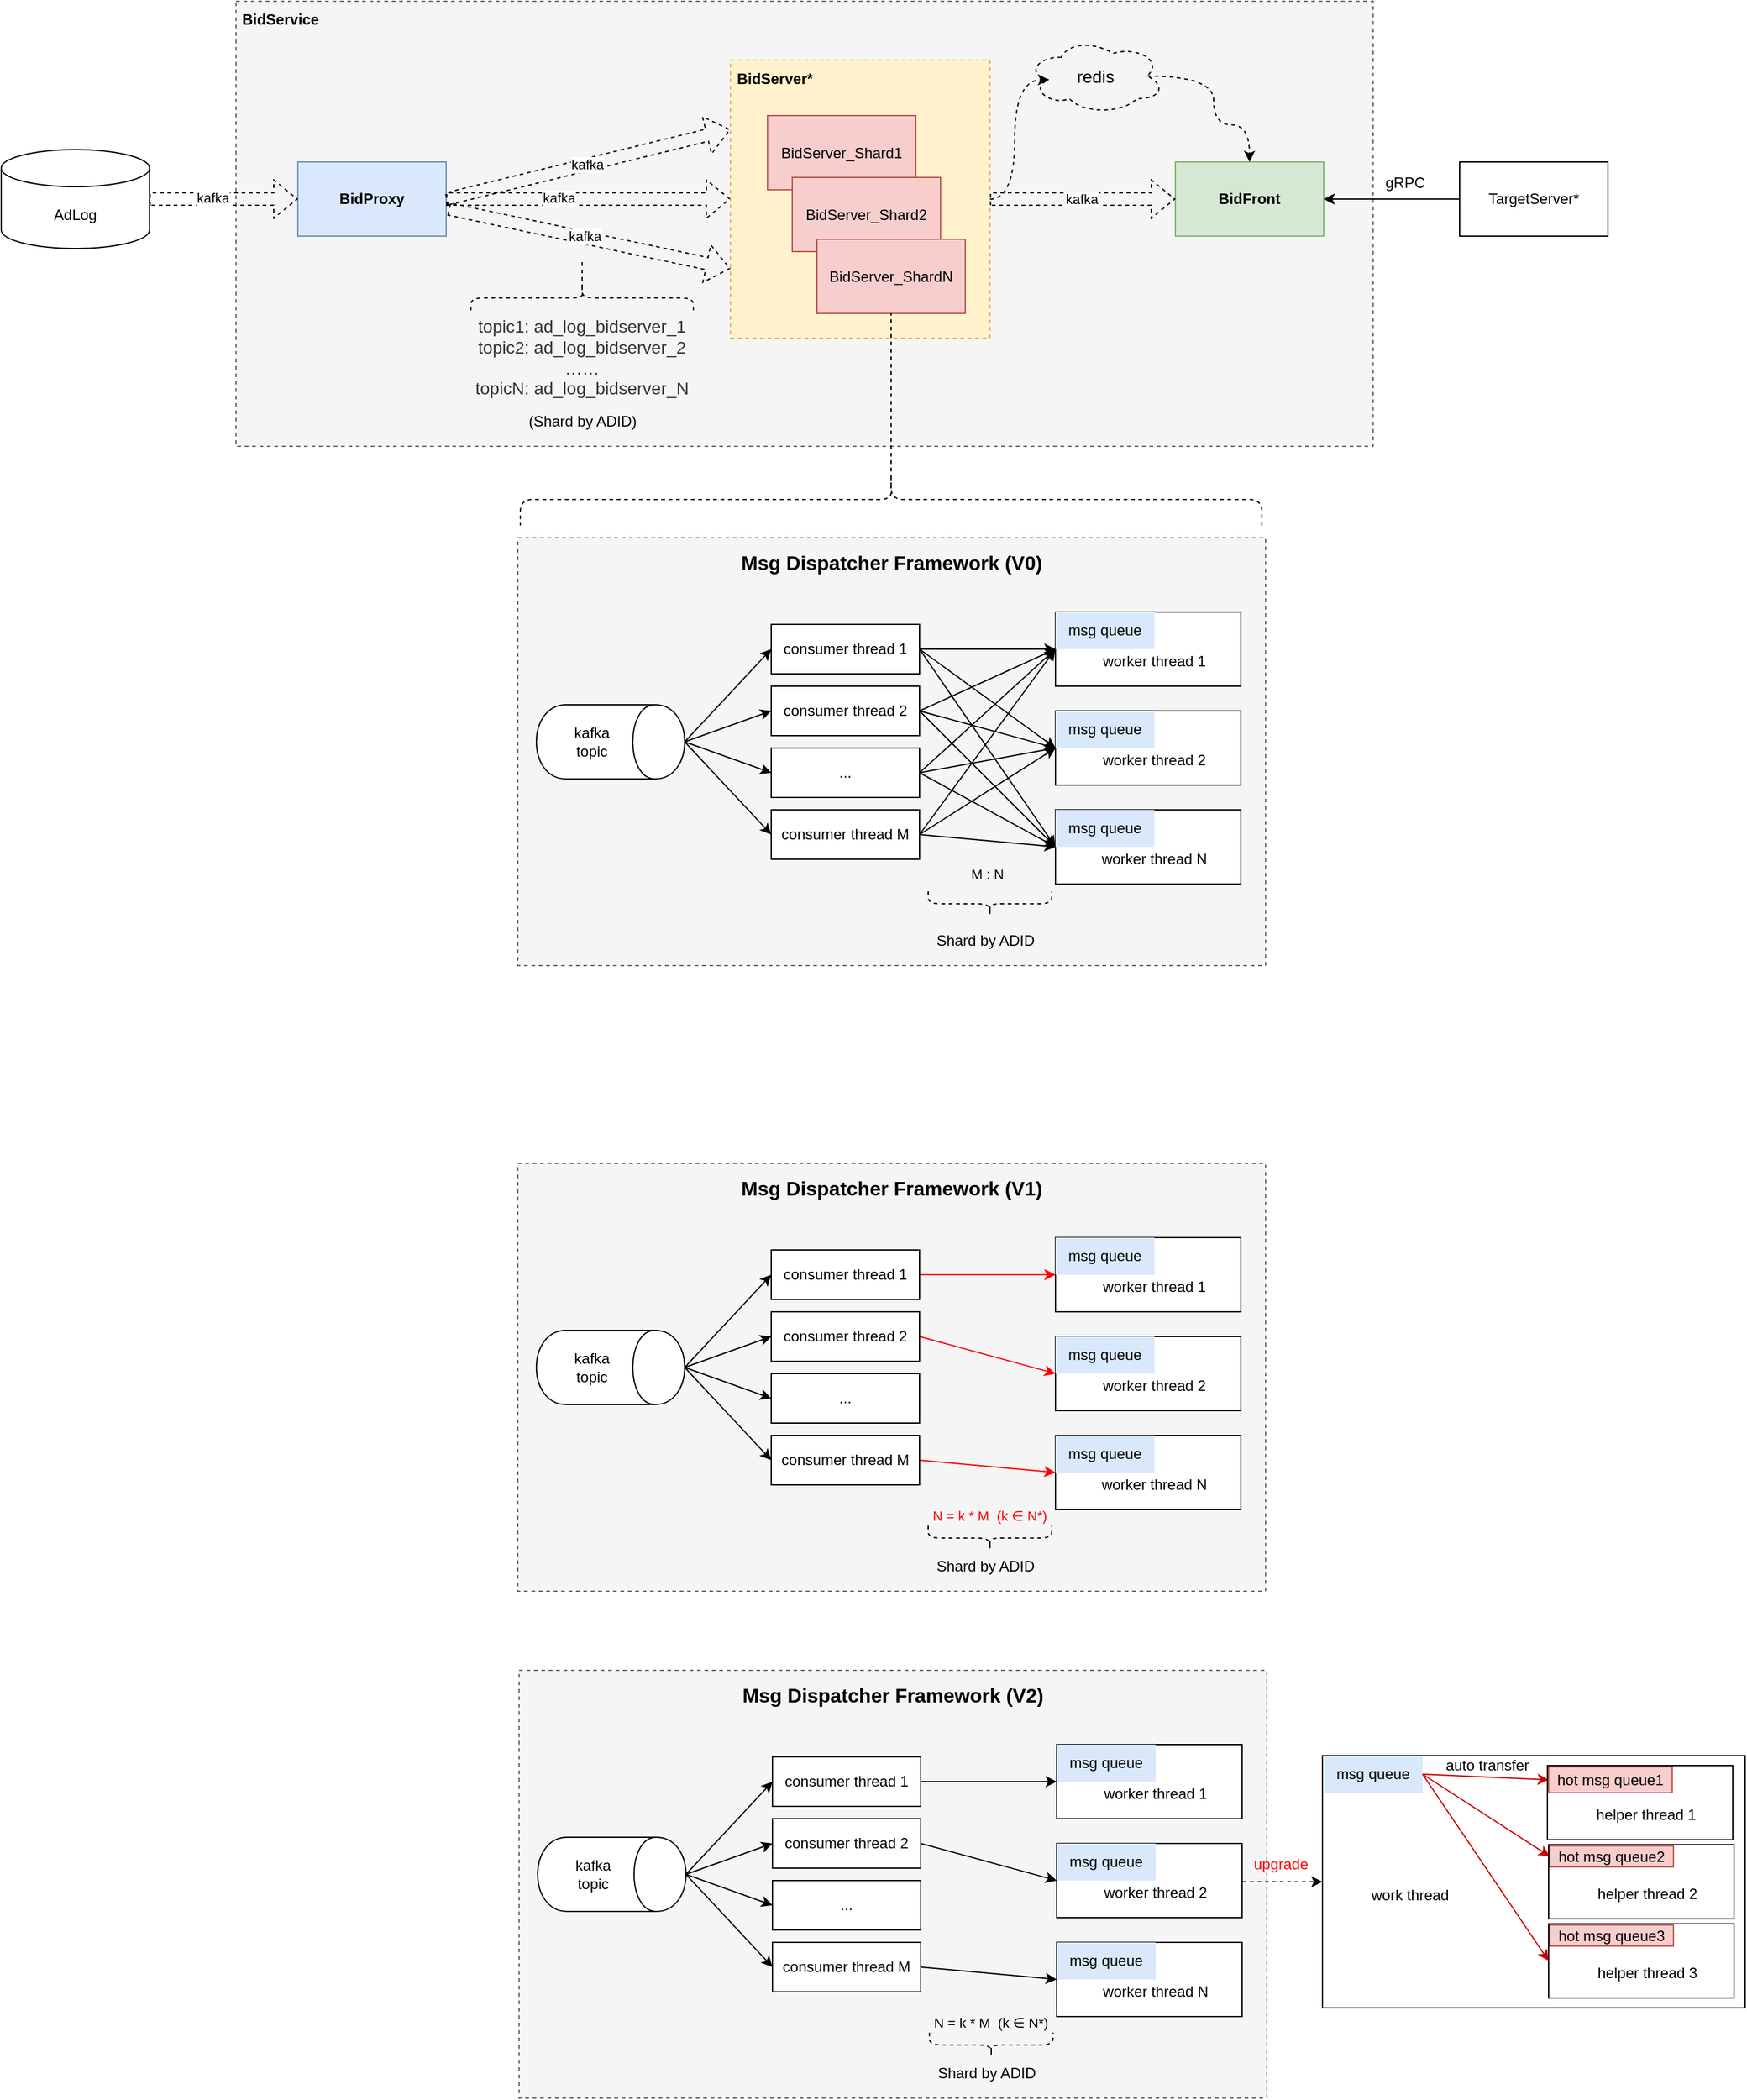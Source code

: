 <mxfile version="20.7.4" type="github">
  <diagram id="KJzq4jkmHyjeCMCJz6uO" name="Page-1">
    <mxGraphModel dx="2156" dy="736" grid="1" gridSize="10" guides="1" tooltips="1" connect="1" arrows="1" fold="1" page="1" pageScale="1" pageWidth="850" pageHeight="1100" math="0" shadow="0">
      <root>
        <mxCell id="0" />
        <mxCell id="1" parent="0" />
        <mxCell id="6Swn5pRf29uwXJC_zlHn-45" value="" style="rounded=0;whiteSpace=wrap;html=1;strokeColor=#666666;fontColor=#333333;fillColor=#f5f5f5;dashed=1;" vertex="1" parent="1">
          <mxGeometry x="-610" y="80" width="920" height="360" as="geometry" />
        </mxCell>
        <mxCell id="6Swn5pRf29uwXJC_zlHn-34" style="edgeStyle=orthogonalEdgeStyle;curved=1;rounded=0;orthogonalLoop=1;jettySize=auto;html=1;exitX=1;exitY=0.5;exitDx=0;exitDy=0;entryX=0.16;entryY=0.55;entryDx=0;entryDy=0;entryPerimeter=0;fontColor=#000000;endArrow=classic;endFill=1;dashed=1;" edge="1" parent="1" source="6Swn5pRf29uwXJC_zlHn-25" target="6Swn5pRf29uwXJC_zlHn-15">
          <mxGeometry relative="1" as="geometry" />
        </mxCell>
        <mxCell id="6Swn5pRf29uwXJC_zlHn-25" value="" style="rounded=0;whiteSpace=wrap;html=1;fillColor=#fff2cc;dashed=1;strokeColor=#d6b656;" vertex="1" parent="1">
          <mxGeometry x="-210" y="127.5" width="210" height="225" as="geometry" />
        </mxCell>
        <mxCell id="6Swn5pRf29uwXJC_zlHn-1" value="AdLog" style="shape=cylinder3;whiteSpace=wrap;html=1;boundedLbl=1;backgroundOutline=1;size=15;" vertex="1" parent="1">
          <mxGeometry x="-800" y="200" width="120" height="80" as="geometry" />
        </mxCell>
        <mxCell id="6Swn5pRf29uwXJC_zlHn-3" value="&lt;b&gt;BidProxy&lt;/b&gt;" style="rounded=0;whiteSpace=wrap;html=1;fillColor=#dae8fc;strokeColor=#6c8ebf;" vertex="1" parent="1">
          <mxGeometry x="-560" y="210" width="120" height="60" as="geometry" />
        </mxCell>
        <mxCell id="6Swn5pRf29uwXJC_zlHn-4" value="" style="shape=flexArrow;endArrow=classic;html=1;rounded=0;exitX=1;exitY=0.5;exitDx=0;exitDy=0;exitPerimeter=0;entryX=0;entryY=0.5;entryDx=0;entryDy=0;dashed=1;" edge="1" parent="1" source="6Swn5pRf29uwXJC_zlHn-1" target="6Swn5pRf29uwXJC_zlHn-3">
          <mxGeometry width="50" height="50" relative="1" as="geometry">
            <mxPoint x="-560" y="400" as="sourcePoint" />
            <mxPoint x="-510" y="350" as="targetPoint" />
          </mxGeometry>
        </mxCell>
        <mxCell id="6Swn5pRf29uwXJC_zlHn-29" value="kafka" style="edgeLabel;html=1;align=center;verticalAlign=middle;resizable=0;points=[];" vertex="1" connectable="0" parent="6Swn5pRf29uwXJC_zlHn-4">
          <mxGeometry x="-0.15" y="1" relative="1" as="geometry">
            <mxPoint as="offset" />
          </mxGeometry>
        </mxCell>
        <mxCell id="6Swn5pRf29uwXJC_zlHn-7" value="BidServer_Shard1" style="rounded=0;whiteSpace=wrap;html=1;fillColor=#f8cecc;strokeColor=#b85450;" vertex="1" parent="1">
          <mxGeometry x="-180" y="172.5" width="120" height="60" as="geometry" />
        </mxCell>
        <mxCell id="6Swn5pRf29uwXJC_zlHn-8" value="&lt;b&gt;BidFront&lt;/b&gt;" style="rounded=0;whiteSpace=wrap;html=1;fillColor=#d5e8d4;strokeColor=#82b366;" vertex="1" parent="1">
          <mxGeometry x="150" y="210" width="120" height="60" as="geometry" />
        </mxCell>
        <mxCell id="6Swn5pRf29uwXJC_zlHn-11" value="topic1: ad_log_bidserver_1&lt;br&gt;topic2: ad_log_bidserver_2&lt;br&gt;……&lt;br&gt;topicN: ad_log_bidserver_N" style="text;html=1;strokeColor=none;fillColor=#f5f5f5;align=center;verticalAlign=middle;whiteSpace=wrap;rounded=0;fontSize=14;fontColor=#333333;" vertex="1" parent="1">
          <mxGeometry x="-420" y="332.5" width="180" height="70" as="geometry" />
        </mxCell>
        <mxCell id="6Swn5pRf29uwXJC_zlHn-13" value="" style="shape=flexArrow;endArrow=classic;html=1;rounded=0;exitX=1;exitY=0.5;exitDx=0;exitDy=0;exitPerimeter=0;entryX=0;entryY=0.25;entryDx=0;entryDy=0;dashed=1;" edge="1" parent="1" target="6Swn5pRf29uwXJC_zlHn-25">
          <mxGeometry width="50" height="50" relative="1" as="geometry">
            <mxPoint x="-440" y="240" as="sourcePoint" />
            <mxPoint x="-320" y="240" as="targetPoint" />
          </mxGeometry>
        </mxCell>
        <mxCell id="6Swn5pRf29uwXJC_zlHn-28" value="kafka" style="edgeLabel;html=1;align=center;verticalAlign=middle;resizable=0;points=[];" vertex="1" connectable="0" parent="6Swn5pRf29uwXJC_zlHn-13">
          <mxGeometry x="-0.012" relative="1" as="geometry">
            <mxPoint as="offset" />
          </mxGeometry>
        </mxCell>
        <mxCell id="6Swn5pRf29uwXJC_zlHn-37" style="edgeStyle=orthogonalEdgeStyle;rounded=0;orthogonalLoop=1;jettySize=auto;html=1;exitX=0.875;exitY=0.5;exitDx=0;exitDy=0;exitPerimeter=0;entryX=0.5;entryY=0;entryDx=0;entryDy=0;dashed=1;fontColor=#000000;endArrow=classic;endFill=1;elbow=vertical;curved=1;" edge="1" parent="1" source="6Swn5pRf29uwXJC_zlHn-15" target="6Swn5pRf29uwXJC_zlHn-8">
          <mxGeometry relative="1" as="geometry">
            <Array as="points">
              <mxPoint x="181" y="141" />
              <mxPoint x="181" y="180" />
              <mxPoint x="210" y="180" />
            </Array>
          </mxGeometry>
        </mxCell>
        <mxCell id="6Swn5pRf29uwXJC_zlHn-15" value="&lt;font color=&quot;#000000&quot;&gt;redis&lt;/font&gt;" style="ellipse;shape=cloud;whiteSpace=wrap;html=1;fillColor=none;gradientColor=none;fontSize=14;fontColor=#808080;align=center;strokeColor=#000000;dashed=1;" vertex="1" parent="1">
          <mxGeometry x="30" y="110" width="111" height="61" as="geometry" />
        </mxCell>
        <mxCell id="6Swn5pRf29uwXJC_zlHn-23" value="BidServer_Shard2" style="rounded=0;whiteSpace=wrap;html=1;fillColor=#f8cecc;strokeColor=#b85450;" vertex="1" parent="1">
          <mxGeometry x="-160" y="222.5" width="120" height="60" as="geometry" />
        </mxCell>
        <mxCell id="6Swn5pRf29uwXJC_zlHn-24" value="BidServer_ShardN" style="rounded=0;whiteSpace=wrap;html=1;fillColor=#f8cecc;strokeColor=#b85450;" vertex="1" parent="1">
          <mxGeometry x="-140" y="272.5" width="120" height="60" as="geometry" />
        </mxCell>
        <mxCell id="6Swn5pRf29uwXJC_zlHn-26" value="" style="shape=flexArrow;endArrow=classic;html=1;rounded=0;exitX=1;exitY=0.5;exitDx=0;exitDy=0;entryX=0;entryY=0.5;entryDx=0;entryDy=0;dashed=1;" edge="1" parent="1" source="6Swn5pRf29uwXJC_zlHn-3" target="6Swn5pRf29uwXJC_zlHn-25">
          <mxGeometry width="50" height="50" relative="1" as="geometry">
            <mxPoint x="-430" y="250" as="sourcePoint" />
            <mxPoint x="-270" y="197.5" as="targetPoint" />
          </mxGeometry>
        </mxCell>
        <mxCell id="6Swn5pRf29uwXJC_zlHn-30" value="kafka" style="edgeLabel;html=1;align=center;verticalAlign=middle;resizable=0;points=[];" vertex="1" connectable="0" parent="6Swn5pRf29uwXJC_zlHn-26">
          <mxGeometry x="-0.212" y="1" relative="1" as="geometry">
            <mxPoint as="offset" />
          </mxGeometry>
        </mxCell>
        <mxCell id="6Swn5pRf29uwXJC_zlHn-27" value="" style="shape=flexArrow;endArrow=classic;html=1;rounded=0;exitX=1.017;exitY=0.633;exitDx=0;exitDy=0;entryX=0;entryY=0.75;entryDx=0;entryDy=0;dashed=1;exitPerimeter=0;" edge="1" parent="1" source="6Swn5pRf29uwXJC_zlHn-3" target="6Swn5pRf29uwXJC_zlHn-25">
          <mxGeometry width="50" height="50" relative="1" as="geometry">
            <mxPoint x="-430" y="250" as="sourcePoint" />
            <mxPoint x="-270" y="250" as="targetPoint" />
          </mxGeometry>
        </mxCell>
        <mxCell id="6Swn5pRf29uwXJC_zlHn-31" value="kafka" style="edgeLabel;html=1;align=center;verticalAlign=middle;resizable=0;points=[];" vertex="1" connectable="0" parent="6Swn5pRf29uwXJC_zlHn-27">
          <mxGeometry x="-0.043" y="1" relative="1" as="geometry">
            <mxPoint as="offset" />
          </mxGeometry>
        </mxCell>
        <mxCell id="6Swn5pRf29uwXJC_zlHn-32" value="" style="shape=flexArrow;endArrow=classic;html=1;rounded=0;exitX=1;exitY=0.5;exitDx=0;exitDy=0;entryX=0;entryY=0.5;entryDx=0;entryDy=0;dashed=1;" edge="1" parent="1" source="6Swn5pRf29uwXJC_zlHn-25" target="6Swn5pRf29uwXJC_zlHn-8">
          <mxGeometry width="50" height="50" relative="1" as="geometry">
            <mxPoint x="-360" y="250" as="sourcePoint" />
            <mxPoint x="-200" y="197.5" as="targetPoint" />
          </mxGeometry>
        </mxCell>
        <mxCell id="6Swn5pRf29uwXJC_zlHn-33" value="kafka" style="edgeLabel;html=1;align=center;verticalAlign=middle;resizable=0;points=[];" vertex="1" connectable="0" parent="6Swn5pRf29uwXJC_zlHn-32">
          <mxGeometry x="-0.012" relative="1" as="geometry">
            <mxPoint as="offset" />
          </mxGeometry>
        </mxCell>
        <mxCell id="6Swn5pRf29uwXJC_zlHn-38" value="&lt;b&gt;BidServer*&lt;/b&gt;" style="text;html=1;strokeColor=none;fillColor=none;align=center;verticalAlign=middle;whiteSpace=wrap;rounded=0;dashed=1;fontColor=#000000;" vertex="1" parent="1">
          <mxGeometry x="-208" y="127.5" width="68" height="30" as="geometry" />
        </mxCell>
        <mxCell id="6Swn5pRf29uwXJC_zlHn-40" style="edgeStyle=orthogonalEdgeStyle;curved=1;rounded=0;orthogonalLoop=1;jettySize=auto;html=1;exitX=0.1;exitY=0.5;exitDx=0;exitDy=0;exitPerimeter=0;fontColor=#000000;endArrow=none;endFill=0;elbow=vertical;dashed=1;" edge="1" parent="1" source="6Swn5pRf29uwXJC_zlHn-39">
          <mxGeometry relative="1" as="geometry">
            <mxPoint x="-330" y="290" as="targetPoint" />
          </mxGeometry>
        </mxCell>
        <mxCell id="6Swn5pRf29uwXJC_zlHn-39" value="" style="shape=curlyBracket;whiteSpace=wrap;html=1;rounded=1;labelPosition=left;verticalLabelPosition=middle;align=right;verticalAlign=middle;strokeColor=#000000;fontColor=#000000;fillColor=none;rotation=90;dashed=1;" vertex="1" parent="1">
          <mxGeometry x="-340" y="230" width="20" height="180" as="geometry" />
        </mxCell>
        <mxCell id="6Swn5pRf29uwXJC_zlHn-41" value="" style="endArrow=classic;html=1;rounded=0;fontColor=#000000;curved=1;elbow=vertical;entryX=1;entryY=0.5;entryDx=0;entryDy=0;exitX=0;exitY=0.5;exitDx=0;exitDy=0;" edge="1" parent="1" source="6Swn5pRf29uwXJC_zlHn-43" target="6Swn5pRf29uwXJC_zlHn-8">
          <mxGeometry width="50" height="50" relative="1" as="geometry">
            <mxPoint x="360" y="240" as="sourcePoint" />
            <mxPoint x="-180" y="350" as="targetPoint" />
          </mxGeometry>
        </mxCell>
        <mxCell id="6Swn5pRf29uwXJC_zlHn-42" value="gRPC" style="text;html=1;strokeColor=none;fillColor=none;align=center;verticalAlign=middle;whiteSpace=wrap;rounded=0;fontColor=#000000;" vertex="1" parent="1">
          <mxGeometry x="306" y="212" width="60" height="30" as="geometry" />
        </mxCell>
        <mxCell id="6Swn5pRf29uwXJC_zlHn-43" value="TargetServer*" style="rounded=0;whiteSpace=wrap;html=1;strokeColor=#000000;fontColor=#000000;fillColor=none;" vertex="1" parent="1">
          <mxGeometry x="380" y="210" width="120" height="60" as="geometry" />
        </mxCell>
        <mxCell id="6Swn5pRf29uwXJC_zlHn-47" value="&lt;b&gt;BidService&lt;/b&gt;" style="text;html=1;strokeColor=none;fillColor=none;align=center;verticalAlign=middle;whiteSpace=wrap;rounded=0;dashed=1;fontColor=#000000;" vertex="1" parent="1">
          <mxGeometry x="-608" y="80" width="68" height="30" as="geometry" />
        </mxCell>
        <mxCell id="6Swn5pRf29uwXJC_zlHn-48" value="" style="rounded=0;whiteSpace=wrap;html=1;fillColor=#f5f5f5;dashed=1;fontColor=#333333;strokeColor=#666666;" vertex="1" parent="1">
          <mxGeometry x="-382" y="514" width="605" height="346" as="geometry" />
        </mxCell>
        <mxCell id="6Swn5pRf29uwXJC_zlHn-49" style="edgeStyle=none;rounded=0;orthogonalLoop=1;jettySize=auto;html=1;exitX=1;exitY=0.5;exitDx=0;exitDy=0;entryX=0;entryY=1;entryDx=0;entryDy=0;" edge="1" parent="1" source="6Swn5pRf29uwXJC_zlHn-52" target="6Swn5pRf29uwXJC_zlHn-66">
          <mxGeometry relative="1" as="geometry" />
        </mxCell>
        <mxCell id="6Swn5pRf29uwXJC_zlHn-50" style="edgeStyle=none;rounded=0;orthogonalLoop=1;jettySize=auto;html=1;exitX=1;exitY=0.5;exitDx=0;exitDy=0;entryX=0;entryY=1;entryDx=0;entryDy=0;" edge="1" parent="1" source="6Swn5pRf29uwXJC_zlHn-52" target="6Swn5pRf29uwXJC_zlHn-69">
          <mxGeometry relative="1" as="geometry" />
        </mxCell>
        <mxCell id="6Swn5pRf29uwXJC_zlHn-51" style="edgeStyle=none;rounded=0;orthogonalLoop=1;jettySize=auto;html=1;exitX=1;exitY=0.5;exitDx=0;exitDy=0;entryX=0;entryY=0.5;entryDx=0;entryDy=0;" edge="1" parent="1" source="6Swn5pRf29uwXJC_zlHn-52" target="6Swn5pRf29uwXJC_zlHn-71">
          <mxGeometry relative="1" as="geometry" />
        </mxCell>
        <mxCell id="6Swn5pRf29uwXJC_zlHn-52" value="consumer thread 1" style="rounded=0;whiteSpace=wrap;html=1;" vertex="1" parent="1">
          <mxGeometry x="-177" y="584" width="120" height="40" as="geometry" />
        </mxCell>
        <mxCell id="6Swn5pRf29uwXJC_zlHn-53" style="edgeStyle=none;rounded=0;orthogonalLoop=1;jettySize=auto;html=1;exitX=1;exitY=0.5;exitDx=0;exitDy=0;entryX=0;entryY=1;entryDx=0;entryDy=0;" edge="1" parent="1" source="6Swn5pRf29uwXJC_zlHn-56" target="6Swn5pRf29uwXJC_zlHn-66">
          <mxGeometry relative="1" as="geometry" />
        </mxCell>
        <mxCell id="6Swn5pRf29uwXJC_zlHn-54" style="edgeStyle=none;rounded=0;orthogonalLoop=1;jettySize=auto;html=1;exitX=1;exitY=0.5;exitDx=0;exitDy=0;entryX=0;entryY=1;entryDx=0;entryDy=0;" edge="1" parent="1" source="6Swn5pRf29uwXJC_zlHn-56" target="6Swn5pRf29uwXJC_zlHn-69">
          <mxGeometry relative="1" as="geometry" />
        </mxCell>
        <mxCell id="6Swn5pRf29uwXJC_zlHn-55" style="edgeStyle=none;rounded=0;orthogonalLoop=1;jettySize=auto;html=1;exitX=1;exitY=0.5;exitDx=0;exitDy=0;entryX=0;entryY=1;entryDx=0;entryDy=0;" edge="1" parent="1" source="6Swn5pRf29uwXJC_zlHn-56" target="6Swn5pRf29uwXJC_zlHn-72">
          <mxGeometry relative="1" as="geometry" />
        </mxCell>
        <mxCell id="6Swn5pRf29uwXJC_zlHn-56" value="consumer thread 2" style="rounded=0;whiteSpace=wrap;html=1;" vertex="1" parent="1">
          <mxGeometry x="-177" y="634" width="120" height="40" as="geometry" />
        </mxCell>
        <mxCell id="6Swn5pRf29uwXJC_zlHn-57" style="edgeStyle=none;rounded=0;orthogonalLoop=1;jettySize=auto;html=1;exitX=1;exitY=0.5;exitDx=0;exitDy=0;entryX=0;entryY=0.5;entryDx=0;entryDy=0;" edge="1" parent="1" source="6Swn5pRf29uwXJC_zlHn-60" target="6Swn5pRf29uwXJC_zlHn-65">
          <mxGeometry relative="1" as="geometry" />
        </mxCell>
        <mxCell id="6Swn5pRf29uwXJC_zlHn-58" style="edgeStyle=none;rounded=0;orthogonalLoop=1;jettySize=auto;html=1;exitX=1;exitY=0.5;exitDx=0;exitDy=0;entryX=0;entryY=1;entryDx=0;entryDy=0;" edge="1" parent="1" source="6Swn5pRf29uwXJC_zlHn-60" target="6Swn5pRf29uwXJC_zlHn-69">
          <mxGeometry relative="1" as="geometry" />
        </mxCell>
        <mxCell id="6Swn5pRf29uwXJC_zlHn-59" style="edgeStyle=none;rounded=0;orthogonalLoop=1;jettySize=auto;html=1;exitX=1;exitY=0.5;exitDx=0;exitDy=0;entryX=0;entryY=0.5;entryDx=0;entryDy=0;" edge="1" parent="1" source="6Swn5pRf29uwXJC_zlHn-60" target="6Swn5pRf29uwXJC_zlHn-71">
          <mxGeometry relative="1" as="geometry" />
        </mxCell>
        <mxCell id="6Swn5pRf29uwXJC_zlHn-60" value="..." style="rounded=0;whiteSpace=wrap;html=1;" vertex="1" parent="1">
          <mxGeometry x="-177" y="684" width="120" height="40" as="geometry" />
        </mxCell>
        <mxCell id="6Swn5pRf29uwXJC_zlHn-61" style="edgeStyle=none;rounded=0;orthogonalLoop=1;jettySize=auto;html=1;exitX=1;exitY=0.5;exitDx=0;exitDy=0;entryX=0;entryY=1;entryDx=0;entryDy=0;" edge="1" parent="1" source="6Swn5pRf29uwXJC_zlHn-64" target="6Swn5pRf29uwXJC_zlHn-66">
          <mxGeometry relative="1" as="geometry" />
        </mxCell>
        <mxCell id="6Swn5pRf29uwXJC_zlHn-62" style="edgeStyle=none;rounded=0;orthogonalLoop=1;jettySize=auto;html=1;exitX=1;exitY=0.5;exitDx=0;exitDy=0;entryX=0;entryY=1;entryDx=0;entryDy=0;" edge="1" parent="1" source="6Swn5pRf29uwXJC_zlHn-64" target="6Swn5pRf29uwXJC_zlHn-69">
          <mxGeometry relative="1" as="geometry" />
        </mxCell>
        <mxCell id="6Swn5pRf29uwXJC_zlHn-63" style="edgeStyle=none;rounded=0;orthogonalLoop=1;jettySize=auto;html=1;exitX=1;exitY=0.5;exitDx=0;exitDy=0;" edge="1" parent="1" source="6Swn5pRf29uwXJC_zlHn-64">
          <mxGeometry relative="1" as="geometry">
            <mxPoint x="53" y="764" as="targetPoint" />
          </mxGeometry>
        </mxCell>
        <mxCell id="6Swn5pRf29uwXJC_zlHn-64" value="consumer thread M" style="rounded=0;whiteSpace=wrap;html=1;" vertex="1" parent="1">
          <mxGeometry x="-177" y="734" width="120" height="40" as="geometry" />
        </mxCell>
        <mxCell id="6Swn5pRf29uwXJC_zlHn-65" value="" style="rounded=0;whiteSpace=wrap;html=1;" vertex="1" parent="1">
          <mxGeometry x="53" y="574" width="150" height="60" as="geometry" />
        </mxCell>
        <mxCell id="6Swn5pRf29uwXJC_zlHn-66" value="msg queue" style="rounded=0;whiteSpace=wrap;html=1;fillColor=#dae8fc;strokeColor=none;" vertex="1" parent="1">
          <mxGeometry x="53" y="574" width="80" height="30" as="geometry" />
        </mxCell>
        <mxCell id="6Swn5pRf29uwXJC_zlHn-67" value="worker thread 1" style="text;html=1;strokeColor=none;fillColor=none;align=center;verticalAlign=middle;whiteSpace=wrap;rounded=0;" vertex="1" parent="1">
          <mxGeometry x="83" y="604" width="100" height="20" as="geometry" />
        </mxCell>
        <mxCell id="6Swn5pRf29uwXJC_zlHn-68" value="" style="rounded=0;whiteSpace=wrap;html=1;" vertex="1" parent="1">
          <mxGeometry x="53" y="654" width="150" height="60" as="geometry" />
        </mxCell>
        <mxCell id="6Swn5pRf29uwXJC_zlHn-69" value="msg queue" style="rounded=0;whiteSpace=wrap;html=1;fillColor=#dae8fc;strokeColor=none;" vertex="1" parent="1">
          <mxGeometry x="53" y="654" width="80" height="30" as="geometry" />
        </mxCell>
        <mxCell id="6Swn5pRf29uwXJC_zlHn-70" value="worker thread 2" style="text;html=1;strokeColor=none;fillColor=none;align=center;verticalAlign=middle;whiteSpace=wrap;rounded=0;" vertex="1" parent="1">
          <mxGeometry x="83" y="684" width="100" height="20" as="geometry" />
        </mxCell>
        <mxCell id="6Swn5pRf29uwXJC_zlHn-71" value="" style="rounded=0;whiteSpace=wrap;html=1;" vertex="1" parent="1">
          <mxGeometry x="53" y="734" width="150" height="60" as="geometry" />
        </mxCell>
        <mxCell id="6Swn5pRf29uwXJC_zlHn-72" value="msg queue" style="rounded=0;whiteSpace=wrap;html=1;fillColor=#dae8fc;strokeColor=none;" vertex="1" parent="1">
          <mxGeometry x="53" y="734" width="80" height="30" as="geometry" />
        </mxCell>
        <mxCell id="6Swn5pRf29uwXJC_zlHn-73" value="worker thread N" style="text;html=1;strokeColor=none;fillColor=none;align=center;verticalAlign=middle;whiteSpace=wrap;rounded=0;" vertex="1" parent="1">
          <mxGeometry x="83" y="764" width="100" height="20" as="geometry" />
        </mxCell>
        <mxCell id="6Swn5pRf29uwXJC_zlHn-74" style="rounded=0;orthogonalLoop=1;jettySize=auto;html=1;exitX=0.5;exitY=0;exitDx=0;exitDy=0;entryX=0;entryY=0.5;entryDx=0;entryDy=0;" edge="1" parent="1" source="6Swn5pRf29uwXJC_zlHn-78" target="6Swn5pRf29uwXJC_zlHn-52">
          <mxGeometry relative="1" as="geometry" />
        </mxCell>
        <mxCell id="6Swn5pRf29uwXJC_zlHn-75" style="edgeStyle=none;rounded=0;orthogonalLoop=1;jettySize=auto;html=1;exitX=0.5;exitY=0;exitDx=0;exitDy=0;entryX=0;entryY=0.5;entryDx=0;entryDy=0;" edge="1" parent="1" source="6Swn5pRf29uwXJC_zlHn-78" target="6Swn5pRf29uwXJC_zlHn-56">
          <mxGeometry relative="1" as="geometry" />
        </mxCell>
        <mxCell id="6Swn5pRf29uwXJC_zlHn-76" style="edgeStyle=none;rounded=0;orthogonalLoop=1;jettySize=auto;html=1;exitX=0.5;exitY=0;exitDx=0;exitDy=0;entryX=0;entryY=0.5;entryDx=0;entryDy=0;" edge="1" parent="1" source="6Swn5pRf29uwXJC_zlHn-78" target="6Swn5pRf29uwXJC_zlHn-60">
          <mxGeometry relative="1" as="geometry" />
        </mxCell>
        <mxCell id="6Swn5pRf29uwXJC_zlHn-77" style="edgeStyle=none;rounded=0;orthogonalLoop=1;jettySize=auto;html=1;exitX=0.5;exitY=0;exitDx=0;exitDy=0;entryX=0;entryY=0.5;entryDx=0;entryDy=0;" edge="1" parent="1" source="6Swn5pRf29uwXJC_zlHn-78" target="6Swn5pRf29uwXJC_zlHn-64">
          <mxGeometry relative="1" as="geometry" />
        </mxCell>
        <mxCell id="6Swn5pRf29uwXJC_zlHn-78" value="" style="shape=cylinder;whiteSpace=wrap;html=1;boundedLbl=1;backgroundOutline=1;direction=south;" vertex="1" parent="1">
          <mxGeometry x="-367" y="649" width="120" height="60" as="geometry" />
        </mxCell>
        <mxCell id="6Swn5pRf29uwXJC_zlHn-79" value="kafka topic" style="text;html=1;strokeColor=none;fillColor=none;align=center;verticalAlign=middle;whiteSpace=wrap;rounded=0;" vertex="1" parent="1">
          <mxGeometry x="-347" y="669" width="50" height="20" as="geometry" />
        </mxCell>
        <mxCell id="6Swn5pRf29uwXJC_zlHn-81" value="Msg Dispatcher Framework&amp;nbsp;(V0)" style="text;html=1;strokeColor=none;fillColor=none;align=center;verticalAlign=middle;whiteSpace=wrap;rounded=0;dashed=1;fontStyle=1;fontSize=16;" vertex="1" parent="1">
          <mxGeometry x="-208.5" y="514" width="257" height="40" as="geometry" />
        </mxCell>
        <mxCell id="6Swn5pRf29uwXJC_zlHn-83" value="&lt;font style=&quot;font-size: 11px&quot;&gt;M : N&lt;/font&gt;" style="text;html=1;strokeColor=none;fillColor=none;align=center;verticalAlign=middle;whiteSpace=wrap;rounded=0;dashed=1;fontSize=16;" vertex="1" parent="1">
          <mxGeometry x="-22" y="774" width="40" height="20" as="geometry" />
        </mxCell>
        <mxCell id="6Swn5pRf29uwXJC_zlHn-85" style="rounded=0;orthogonalLoop=1;jettySize=auto;html=1;exitX=0.1;exitY=0.5;exitDx=0;exitDy=0;exitPerimeter=0;entryX=0.5;entryY=1;entryDx=0;entryDy=0;dashed=1;fontColor=#000000;endArrow=none;endFill=0;elbow=vertical;" edge="1" parent="1" source="6Swn5pRf29uwXJC_zlHn-84" target="6Swn5pRf29uwXJC_zlHn-24">
          <mxGeometry relative="1" as="geometry" />
        </mxCell>
        <mxCell id="6Swn5pRf29uwXJC_zlHn-84" value="" style="shape=curlyBracket;whiteSpace=wrap;html=1;rounded=1;labelPosition=left;verticalLabelPosition=middle;align=right;verticalAlign=middle;strokeColor=#000000;fontColor=#000000;fillColor=none;rotation=90;dashed=1;" vertex="1" parent="1">
          <mxGeometry x="-101" y="183" width="42" height="600" as="geometry" />
        </mxCell>
        <mxCell id="6Swn5pRf29uwXJC_zlHn-86" value="Shard by ADID" style="text;html=1;strokeColor=none;fillColor=none;align=center;verticalAlign=middle;whiteSpace=wrap;rounded=0;" vertex="1" parent="1">
          <mxGeometry x="-57" y="830" width="107" height="20" as="geometry" />
        </mxCell>
        <mxCell id="6Swn5pRf29uwXJC_zlHn-87" value="" style="shape=curlyBracket;whiteSpace=wrap;html=1;rounded=1;dashed=1;fillColor=none;fontSize=16;direction=north;" vertex="1" parent="1">
          <mxGeometry x="-50" y="800" width="100" height="20" as="geometry" />
        </mxCell>
        <mxCell id="6Swn5pRf29uwXJC_zlHn-88" value="(Shard by ADID)" style="text;html=1;strokeColor=none;fillColor=none;align=center;verticalAlign=middle;whiteSpace=wrap;rounded=0;" vertex="1" parent="1">
          <mxGeometry x="-383.5" y="410" width="107" height="20" as="geometry" />
        </mxCell>
        <mxCell id="6Swn5pRf29uwXJC_zlHn-89" value="" style="rounded=0;whiteSpace=wrap;html=1;fillColor=#f5f5f5;dashed=1;fontColor=#333333;strokeColor=#666666;" vertex="1" parent="1">
          <mxGeometry x="-382" y="1020" width="605" height="346" as="geometry" />
        </mxCell>
        <mxCell id="6Swn5pRf29uwXJC_zlHn-90" style="edgeStyle=none;rounded=0;orthogonalLoop=1;jettySize=auto;html=1;exitX=1;exitY=0.5;exitDx=0;exitDy=0;entryX=0;entryY=1;entryDx=0;entryDy=0;strokeColor=#FF0000;" edge="1" parent="1" source="6Swn5pRf29uwXJC_zlHn-93" target="6Swn5pRf29uwXJC_zlHn-107">
          <mxGeometry relative="1" as="geometry" />
        </mxCell>
        <mxCell id="6Swn5pRf29uwXJC_zlHn-93" value="consumer thread 1" style="rounded=0;whiteSpace=wrap;html=1;" vertex="1" parent="1">
          <mxGeometry x="-177" y="1090" width="120" height="40" as="geometry" />
        </mxCell>
        <mxCell id="6Swn5pRf29uwXJC_zlHn-95" style="edgeStyle=none;rounded=0;orthogonalLoop=1;jettySize=auto;html=1;exitX=1;exitY=0.5;exitDx=0;exitDy=0;entryX=0;entryY=1;entryDx=0;entryDy=0;strokeColor=#FF0000;" edge="1" parent="1" source="6Swn5pRf29uwXJC_zlHn-97" target="6Swn5pRf29uwXJC_zlHn-110">
          <mxGeometry relative="1" as="geometry" />
        </mxCell>
        <mxCell id="6Swn5pRf29uwXJC_zlHn-97" value="consumer thread 2" style="rounded=0;whiteSpace=wrap;html=1;" vertex="1" parent="1">
          <mxGeometry x="-177" y="1140" width="120" height="40" as="geometry" />
        </mxCell>
        <mxCell id="6Swn5pRf29uwXJC_zlHn-101" value="..." style="rounded=0;whiteSpace=wrap;html=1;" vertex="1" parent="1">
          <mxGeometry x="-177" y="1190" width="120" height="40" as="geometry" />
        </mxCell>
        <mxCell id="6Swn5pRf29uwXJC_zlHn-104" style="edgeStyle=none;rounded=0;orthogonalLoop=1;jettySize=auto;html=1;exitX=1;exitY=0.5;exitDx=0;exitDy=0;strokeColor=#FF0000;" edge="1" parent="1" source="6Swn5pRf29uwXJC_zlHn-105">
          <mxGeometry relative="1" as="geometry">
            <mxPoint x="53" y="1270" as="targetPoint" />
          </mxGeometry>
        </mxCell>
        <mxCell id="6Swn5pRf29uwXJC_zlHn-105" value="consumer thread M" style="rounded=0;whiteSpace=wrap;html=1;" vertex="1" parent="1">
          <mxGeometry x="-177" y="1240" width="120" height="40" as="geometry" />
        </mxCell>
        <mxCell id="6Swn5pRf29uwXJC_zlHn-106" value="" style="rounded=0;whiteSpace=wrap;html=1;" vertex="1" parent="1">
          <mxGeometry x="53" y="1080" width="150" height="60" as="geometry" />
        </mxCell>
        <mxCell id="6Swn5pRf29uwXJC_zlHn-107" value="msg queue" style="rounded=0;whiteSpace=wrap;html=1;fillColor=#dae8fc;strokeColor=none;" vertex="1" parent="1">
          <mxGeometry x="53" y="1080" width="80" height="30" as="geometry" />
        </mxCell>
        <mxCell id="6Swn5pRf29uwXJC_zlHn-108" value="worker thread 1" style="text;html=1;strokeColor=none;fillColor=none;align=center;verticalAlign=middle;whiteSpace=wrap;rounded=0;" vertex="1" parent="1">
          <mxGeometry x="83" y="1110" width="100" height="20" as="geometry" />
        </mxCell>
        <mxCell id="6Swn5pRf29uwXJC_zlHn-109" value="" style="rounded=0;whiteSpace=wrap;html=1;" vertex="1" parent="1">
          <mxGeometry x="53" y="1160" width="150" height="60" as="geometry" />
        </mxCell>
        <mxCell id="6Swn5pRf29uwXJC_zlHn-110" value="msg queue" style="rounded=0;whiteSpace=wrap;html=1;fillColor=#dae8fc;strokeColor=none;" vertex="1" parent="1">
          <mxGeometry x="53" y="1160" width="80" height="30" as="geometry" />
        </mxCell>
        <mxCell id="6Swn5pRf29uwXJC_zlHn-111" value="worker thread 2" style="text;html=1;strokeColor=none;fillColor=none;align=center;verticalAlign=middle;whiteSpace=wrap;rounded=0;" vertex="1" parent="1">
          <mxGeometry x="83" y="1190" width="100" height="20" as="geometry" />
        </mxCell>
        <mxCell id="6Swn5pRf29uwXJC_zlHn-112" value="" style="rounded=0;whiteSpace=wrap;html=1;" vertex="1" parent="1">
          <mxGeometry x="53" y="1240" width="150" height="60" as="geometry" />
        </mxCell>
        <mxCell id="6Swn5pRf29uwXJC_zlHn-113" value="msg queue" style="rounded=0;whiteSpace=wrap;html=1;fillColor=#dae8fc;strokeColor=none;" vertex="1" parent="1">
          <mxGeometry x="53" y="1240" width="80" height="30" as="geometry" />
        </mxCell>
        <mxCell id="6Swn5pRf29uwXJC_zlHn-114" value="worker thread N" style="text;html=1;strokeColor=none;fillColor=none;align=center;verticalAlign=middle;whiteSpace=wrap;rounded=0;" vertex="1" parent="1">
          <mxGeometry x="83" y="1270" width="100" height="20" as="geometry" />
        </mxCell>
        <mxCell id="6Swn5pRf29uwXJC_zlHn-115" style="rounded=0;orthogonalLoop=1;jettySize=auto;html=1;exitX=0.5;exitY=0;exitDx=0;exitDy=0;entryX=0;entryY=0.5;entryDx=0;entryDy=0;" edge="1" parent="1" source="6Swn5pRf29uwXJC_zlHn-119" target="6Swn5pRf29uwXJC_zlHn-93">
          <mxGeometry relative="1" as="geometry" />
        </mxCell>
        <mxCell id="6Swn5pRf29uwXJC_zlHn-116" style="edgeStyle=none;rounded=0;orthogonalLoop=1;jettySize=auto;html=1;exitX=0.5;exitY=0;exitDx=0;exitDy=0;entryX=0;entryY=0.5;entryDx=0;entryDy=0;" edge="1" parent="1" source="6Swn5pRf29uwXJC_zlHn-119" target="6Swn5pRf29uwXJC_zlHn-97">
          <mxGeometry relative="1" as="geometry" />
        </mxCell>
        <mxCell id="6Swn5pRf29uwXJC_zlHn-117" style="edgeStyle=none;rounded=0;orthogonalLoop=1;jettySize=auto;html=1;exitX=0.5;exitY=0;exitDx=0;exitDy=0;entryX=0;entryY=0.5;entryDx=0;entryDy=0;" edge="1" parent="1" source="6Swn5pRf29uwXJC_zlHn-119" target="6Swn5pRf29uwXJC_zlHn-101">
          <mxGeometry relative="1" as="geometry" />
        </mxCell>
        <mxCell id="6Swn5pRf29uwXJC_zlHn-118" style="edgeStyle=none;rounded=0;orthogonalLoop=1;jettySize=auto;html=1;exitX=0.5;exitY=0;exitDx=0;exitDy=0;entryX=0;entryY=0.5;entryDx=0;entryDy=0;" edge="1" parent="1" source="6Swn5pRf29uwXJC_zlHn-119" target="6Swn5pRf29uwXJC_zlHn-105">
          <mxGeometry relative="1" as="geometry" />
        </mxCell>
        <mxCell id="6Swn5pRf29uwXJC_zlHn-119" value="" style="shape=cylinder;whiteSpace=wrap;html=1;boundedLbl=1;backgroundOutline=1;direction=south;" vertex="1" parent="1">
          <mxGeometry x="-367" y="1155" width="120" height="60" as="geometry" />
        </mxCell>
        <mxCell id="6Swn5pRf29uwXJC_zlHn-120" value="kafka topic" style="text;html=1;strokeColor=none;fillColor=none;align=center;verticalAlign=middle;whiteSpace=wrap;rounded=0;" vertex="1" parent="1">
          <mxGeometry x="-347" y="1175" width="50" height="20" as="geometry" />
        </mxCell>
        <mxCell id="6Swn5pRf29uwXJC_zlHn-121" value="Msg Dispatcher Framework&amp;nbsp;(V1)" style="text;html=1;strokeColor=none;fillColor=none;align=center;verticalAlign=middle;whiteSpace=wrap;rounded=0;dashed=1;fontStyle=1;fontSize=16;" vertex="1" parent="1">
          <mxGeometry x="-208.5" y="1020" width="257" height="40" as="geometry" />
        </mxCell>
        <mxCell id="6Swn5pRf29uwXJC_zlHn-122" value="&lt;font color=&quot;#ff0000&quot; style=&quot;font-size: 11px&quot;&gt;N = k * M&amp;nbsp; (k&amp;nbsp;∈&amp;nbsp;N*)&lt;/font&gt;" style="text;html=1;strokeColor=none;fillColor=none;align=center;verticalAlign=middle;whiteSpace=wrap;rounded=0;dashed=1;fontSize=16;" vertex="1" parent="1">
          <mxGeometry x="-56.75" y="1285" width="113.5" height="36" as="geometry" />
        </mxCell>
        <mxCell id="6Swn5pRf29uwXJC_zlHn-123" value="Shard by ADID" style="text;html=1;strokeColor=none;fillColor=none;align=center;verticalAlign=middle;whiteSpace=wrap;rounded=0;" vertex="1" parent="1">
          <mxGeometry x="-57" y="1336" width="107" height="20" as="geometry" />
        </mxCell>
        <mxCell id="6Swn5pRf29uwXJC_zlHn-124" value="" style="shape=curlyBracket;whiteSpace=wrap;html=1;rounded=1;dashed=1;fillColor=none;fontSize=16;direction=north;" vertex="1" parent="1">
          <mxGeometry x="-50" y="1313" width="100" height="20" as="geometry" />
        </mxCell>
        <mxCell id="6Swn5pRf29uwXJC_zlHn-125" value="" style="rounded=0;whiteSpace=wrap;html=1;fillColor=#f5f5f5;dashed=1;fontColor=#333333;strokeColor=#666666;" vertex="1" parent="1">
          <mxGeometry x="-381" y="1430" width="605" height="346" as="geometry" />
        </mxCell>
        <mxCell id="6Swn5pRf29uwXJC_zlHn-126" style="edgeStyle=none;rounded=0;orthogonalLoop=1;jettySize=auto;html=1;exitX=1;exitY=0.5;exitDx=0;exitDy=0;entryX=0;entryY=1;entryDx=0;entryDy=0;" edge="1" parent="1" source="6Swn5pRf29uwXJC_zlHn-127" target="6Swn5pRf29uwXJC_zlHn-134">
          <mxGeometry relative="1" as="geometry" />
        </mxCell>
        <mxCell id="6Swn5pRf29uwXJC_zlHn-127" value="consumer thread 1" style="rounded=0;whiteSpace=wrap;html=1;" vertex="1" parent="1">
          <mxGeometry x="-176" y="1500" width="120" height="40" as="geometry" />
        </mxCell>
        <mxCell id="6Swn5pRf29uwXJC_zlHn-128" style="edgeStyle=none;rounded=0;orthogonalLoop=1;jettySize=auto;html=1;exitX=1;exitY=0.5;exitDx=0;exitDy=0;entryX=0;entryY=1;entryDx=0;entryDy=0;" edge="1" parent="1" source="6Swn5pRf29uwXJC_zlHn-129" target="6Swn5pRf29uwXJC_zlHn-137">
          <mxGeometry relative="1" as="geometry" />
        </mxCell>
        <mxCell id="6Swn5pRf29uwXJC_zlHn-129" value="consumer thread 2" style="rounded=0;whiteSpace=wrap;html=1;" vertex="1" parent="1">
          <mxGeometry x="-176" y="1550" width="120" height="40" as="geometry" />
        </mxCell>
        <mxCell id="6Swn5pRf29uwXJC_zlHn-130" value="..." style="rounded=0;whiteSpace=wrap;html=1;" vertex="1" parent="1">
          <mxGeometry x="-176" y="1600" width="120" height="40" as="geometry" />
        </mxCell>
        <mxCell id="6Swn5pRf29uwXJC_zlHn-131" style="edgeStyle=none;rounded=0;orthogonalLoop=1;jettySize=auto;html=1;exitX=1;exitY=0.5;exitDx=0;exitDy=0;" edge="1" parent="1" source="6Swn5pRf29uwXJC_zlHn-132">
          <mxGeometry relative="1" as="geometry">
            <mxPoint x="54" y="1680" as="targetPoint" />
          </mxGeometry>
        </mxCell>
        <mxCell id="6Swn5pRf29uwXJC_zlHn-132" value="consumer thread M" style="rounded=0;whiteSpace=wrap;html=1;" vertex="1" parent="1">
          <mxGeometry x="-176" y="1650" width="120" height="40" as="geometry" />
        </mxCell>
        <mxCell id="6Swn5pRf29uwXJC_zlHn-133" value="" style="rounded=0;whiteSpace=wrap;html=1;" vertex="1" parent="1">
          <mxGeometry x="54" y="1490" width="150" height="60" as="geometry" />
        </mxCell>
        <mxCell id="6Swn5pRf29uwXJC_zlHn-134" value="msg queue" style="rounded=0;whiteSpace=wrap;html=1;fillColor=#dae8fc;strokeColor=none;" vertex="1" parent="1">
          <mxGeometry x="54" y="1490" width="80" height="30" as="geometry" />
        </mxCell>
        <mxCell id="6Swn5pRf29uwXJC_zlHn-135" value="worker thread 1" style="text;html=1;strokeColor=none;fillColor=none;align=center;verticalAlign=middle;whiteSpace=wrap;rounded=0;" vertex="1" parent="1">
          <mxGeometry x="84" y="1520" width="100" height="20" as="geometry" />
        </mxCell>
        <mxCell id="6Swn5pRf29uwXJC_zlHn-136" value="" style="rounded=0;whiteSpace=wrap;html=1;" vertex="1" parent="1">
          <mxGeometry x="54" y="1570" width="150" height="60" as="geometry" />
        </mxCell>
        <mxCell id="6Swn5pRf29uwXJC_zlHn-137" value="msg queue" style="rounded=0;whiteSpace=wrap;html=1;fillColor=#dae8fc;strokeColor=none;" vertex="1" parent="1">
          <mxGeometry x="54" y="1570" width="80" height="30" as="geometry" />
        </mxCell>
        <mxCell id="6Swn5pRf29uwXJC_zlHn-138" value="worker thread 2" style="text;html=1;strokeColor=none;fillColor=none;align=center;verticalAlign=middle;whiteSpace=wrap;rounded=0;" vertex="1" parent="1">
          <mxGeometry x="84" y="1600" width="100" height="20" as="geometry" />
        </mxCell>
        <mxCell id="6Swn5pRf29uwXJC_zlHn-139" value="" style="rounded=0;whiteSpace=wrap;html=1;" vertex="1" parent="1">
          <mxGeometry x="54" y="1650" width="150" height="60" as="geometry" />
        </mxCell>
        <mxCell id="6Swn5pRf29uwXJC_zlHn-140" value="msg queue" style="rounded=0;whiteSpace=wrap;html=1;fillColor=#dae8fc;strokeColor=none;" vertex="1" parent="1">
          <mxGeometry x="54" y="1650" width="80" height="30" as="geometry" />
        </mxCell>
        <mxCell id="6Swn5pRf29uwXJC_zlHn-141" value="worker thread N" style="text;html=1;strokeColor=none;fillColor=none;align=center;verticalAlign=middle;whiteSpace=wrap;rounded=0;" vertex="1" parent="1">
          <mxGeometry x="84" y="1680" width="100" height="20" as="geometry" />
        </mxCell>
        <mxCell id="6Swn5pRf29uwXJC_zlHn-142" style="rounded=0;orthogonalLoop=1;jettySize=auto;html=1;exitX=0.5;exitY=0;exitDx=0;exitDy=0;entryX=0;entryY=0.5;entryDx=0;entryDy=0;" edge="1" parent="1" source="6Swn5pRf29uwXJC_zlHn-146" target="6Swn5pRf29uwXJC_zlHn-127">
          <mxGeometry relative="1" as="geometry" />
        </mxCell>
        <mxCell id="6Swn5pRf29uwXJC_zlHn-143" style="edgeStyle=none;rounded=0;orthogonalLoop=1;jettySize=auto;html=1;exitX=0.5;exitY=0;exitDx=0;exitDy=0;entryX=0;entryY=0.5;entryDx=0;entryDy=0;" edge="1" parent="1" source="6Swn5pRf29uwXJC_zlHn-146" target="6Swn5pRf29uwXJC_zlHn-129">
          <mxGeometry relative="1" as="geometry" />
        </mxCell>
        <mxCell id="6Swn5pRf29uwXJC_zlHn-144" style="edgeStyle=none;rounded=0;orthogonalLoop=1;jettySize=auto;html=1;exitX=0.5;exitY=0;exitDx=0;exitDy=0;entryX=0;entryY=0.5;entryDx=0;entryDy=0;" edge="1" parent="1" source="6Swn5pRf29uwXJC_zlHn-146" target="6Swn5pRf29uwXJC_zlHn-130">
          <mxGeometry relative="1" as="geometry" />
        </mxCell>
        <mxCell id="6Swn5pRf29uwXJC_zlHn-145" style="edgeStyle=none;rounded=0;orthogonalLoop=1;jettySize=auto;html=1;exitX=0.5;exitY=0;exitDx=0;exitDy=0;entryX=0;entryY=0.5;entryDx=0;entryDy=0;" edge="1" parent="1" source="6Swn5pRf29uwXJC_zlHn-146" target="6Swn5pRf29uwXJC_zlHn-132">
          <mxGeometry relative="1" as="geometry" />
        </mxCell>
        <mxCell id="6Swn5pRf29uwXJC_zlHn-146" value="" style="shape=cylinder;whiteSpace=wrap;html=1;boundedLbl=1;backgroundOutline=1;direction=south;" vertex="1" parent="1">
          <mxGeometry x="-366" y="1565" width="120" height="60" as="geometry" />
        </mxCell>
        <mxCell id="6Swn5pRf29uwXJC_zlHn-147" value="kafka topic" style="text;html=1;strokeColor=none;fillColor=none;align=center;verticalAlign=middle;whiteSpace=wrap;rounded=0;" vertex="1" parent="1">
          <mxGeometry x="-346" y="1585" width="50" height="20" as="geometry" />
        </mxCell>
        <mxCell id="6Swn5pRf29uwXJC_zlHn-148" value="Msg Dispatcher Framework&amp;nbsp;(V2)" style="text;html=1;strokeColor=none;fillColor=none;align=center;verticalAlign=middle;whiteSpace=wrap;rounded=0;dashed=1;fontStyle=1;fontSize=16;" vertex="1" parent="1">
          <mxGeometry x="-207.5" y="1430" width="257" height="40" as="geometry" />
        </mxCell>
        <mxCell id="6Swn5pRf29uwXJC_zlHn-149" value="&lt;font style=&quot;font-size: 11px&quot;&gt;N = k * M&amp;nbsp; (k&amp;nbsp;∈&amp;nbsp;N*)&lt;/font&gt;" style="text;html=1;strokeColor=none;fillColor=none;align=center;verticalAlign=middle;whiteSpace=wrap;rounded=0;dashed=1;fontSize=16;" vertex="1" parent="1">
          <mxGeometry x="-55.75" y="1695" width="113.5" height="36" as="geometry" />
        </mxCell>
        <mxCell id="6Swn5pRf29uwXJC_zlHn-150" value="Shard by ADID" style="text;html=1;strokeColor=none;fillColor=none;align=center;verticalAlign=middle;whiteSpace=wrap;rounded=0;" vertex="1" parent="1">
          <mxGeometry x="-56" y="1746" width="107" height="20" as="geometry" />
        </mxCell>
        <mxCell id="6Swn5pRf29uwXJC_zlHn-151" value="" style="shape=curlyBracket;whiteSpace=wrap;html=1;rounded=1;dashed=1;fillColor=none;fontSize=16;direction=north;" vertex="1" parent="1">
          <mxGeometry x="-49" y="1723" width="100" height="20" as="geometry" />
        </mxCell>
        <mxCell id="6Swn5pRf29uwXJC_zlHn-168" value="" style="endArrow=classic;html=1;entryX=0;entryY=0.5;entryDx=0;entryDy=0;dashed=1;" edge="1" parent="1" target="6Swn5pRf29uwXJC_zlHn-169">
          <mxGeometry width="50" height="50" relative="1" as="geometry">
            <mxPoint x="204.5" y="1601" as="sourcePoint" />
            <mxPoint x="254.5" y="1551" as="targetPoint" />
          </mxGeometry>
        </mxCell>
        <mxCell id="6Swn5pRf29uwXJC_zlHn-169" value="" style="rounded=0;whiteSpace=wrap;html=1;" vertex="1" parent="1">
          <mxGeometry x="269" y="1499" width="342" height="204" as="geometry" />
        </mxCell>
        <mxCell id="6Swn5pRf29uwXJC_zlHn-170" style="rounded=0;orthogonalLoop=1;jettySize=auto;html=1;exitX=1;exitY=0.5;exitDx=0;exitDy=0;entryX=0;entryY=0.5;entryDx=0;entryDy=0;strokeColor=#CC0000;" edge="1" parent="1" source="6Swn5pRf29uwXJC_zlHn-172" target="6Swn5pRf29uwXJC_zlHn-175">
          <mxGeometry relative="1" as="geometry" />
        </mxCell>
        <mxCell id="6Swn5pRf29uwXJC_zlHn-171" style="edgeStyle=none;rounded=0;orthogonalLoop=1;jettySize=auto;html=1;exitX=1;exitY=0.5;exitDx=0;exitDy=0;entryX=0;entryY=0.5;entryDx=0;entryDy=0;strokeColor=#CC0000;" edge="1" parent="1" source="6Swn5pRf29uwXJC_zlHn-172" target="6Swn5pRf29uwXJC_zlHn-178">
          <mxGeometry relative="1" as="geometry" />
        </mxCell>
        <mxCell id="6Swn5pRf29uwXJC_zlHn-172" value="msg queue" style="rounded=0;whiteSpace=wrap;html=1;fillColor=#dae8fc;strokeColor=none;" vertex="1" parent="1">
          <mxGeometry x="270" y="1499" width="80" height="30" as="geometry" />
        </mxCell>
        <mxCell id="6Swn5pRf29uwXJC_zlHn-173" value="work thread" style="text;html=1;strokeColor=none;fillColor=none;align=center;verticalAlign=middle;whiteSpace=wrap;rounded=0;" vertex="1" parent="1">
          <mxGeometry x="300" y="1602" width="80" height="20" as="geometry" />
        </mxCell>
        <mxCell id="6Swn5pRf29uwXJC_zlHn-174" value="" style="rounded=0;whiteSpace=wrap;html=1;" vertex="1" parent="1">
          <mxGeometry x="451" y="1507" width="150" height="60" as="geometry" />
        </mxCell>
        <mxCell id="6Swn5pRf29uwXJC_zlHn-175" value="hot msg queue1" style="rounded=0;whiteSpace=wrap;html=1;fillColor=#f8cecc;strokeColor=#b85450;" vertex="1" parent="1">
          <mxGeometry x="452" y="1508" width="100" height="21" as="geometry" />
        </mxCell>
        <mxCell id="6Swn5pRf29uwXJC_zlHn-176" value="helper thread 1" style="text;html=1;strokeColor=none;fillColor=none;align=center;verticalAlign=middle;whiteSpace=wrap;rounded=0;" vertex="1" parent="1">
          <mxGeometry x="481" y="1537" width="100" height="20" as="geometry" />
        </mxCell>
        <mxCell id="6Swn5pRf29uwXJC_zlHn-177" value="" style="rounded=0;whiteSpace=wrap;html=1;" vertex="1" parent="1">
          <mxGeometry x="452" y="1571" width="150" height="60" as="geometry" />
        </mxCell>
        <mxCell id="6Swn5pRf29uwXJC_zlHn-178" value="hot msg queue2" style="rounded=0;whiteSpace=wrap;html=1;fillColor=#f8cecc;strokeColor=#b85450;" vertex="1" parent="1">
          <mxGeometry x="453" y="1572" width="100" height="17" as="geometry" />
        </mxCell>
        <mxCell id="6Swn5pRf29uwXJC_zlHn-179" value="helper thread 2" style="text;html=1;strokeColor=none;fillColor=none;align=center;verticalAlign=middle;whiteSpace=wrap;rounded=0;" vertex="1" parent="1">
          <mxGeometry x="482" y="1601" width="100" height="20" as="geometry" />
        </mxCell>
        <mxCell id="6Swn5pRf29uwXJC_zlHn-180" value="auto transfer" style="text;html=1;strokeColor=none;fillColor=none;align=center;verticalAlign=middle;whiteSpace=wrap;rounded=0;dashed=1;" vertex="1" parent="1">
          <mxGeometry x="365" y="1497" width="75" height="20" as="geometry" />
        </mxCell>
        <mxCell id="6Swn5pRf29uwXJC_zlHn-181" value="" style="rounded=0;whiteSpace=wrap;html=1;" vertex="1" parent="1">
          <mxGeometry x="452" y="1635" width="150" height="60" as="geometry" />
        </mxCell>
        <mxCell id="6Swn5pRf29uwXJC_zlHn-182" value="hot msg queue3" style="rounded=0;whiteSpace=wrap;html=1;fillColor=#f8cecc;strokeColor=#b85450;" vertex="1" parent="1">
          <mxGeometry x="453" y="1636" width="100" height="17" as="geometry" />
        </mxCell>
        <mxCell id="6Swn5pRf29uwXJC_zlHn-183" value="helper thread 3" style="text;html=1;strokeColor=none;fillColor=none;align=center;verticalAlign=middle;whiteSpace=wrap;rounded=0;" vertex="1" parent="1">
          <mxGeometry x="482" y="1665" width="100" height="20" as="geometry" />
        </mxCell>
        <mxCell id="6Swn5pRf29uwXJC_zlHn-185" value="&lt;font color=&quot;#ff0000&quot;&gt;upgrade&lt;/font&gt;" style="text;html=1;strokeColor=none;fillColor=none;align=center;verticalAlign=middle;whiteSpace=wrap;rounded=0;dashed=1;fontColor=#000000;" vertex="1" parent="1">
          <mxGeometry x="210" y="1572" width="51" height="30" as="geometry" />
        </mxCell>
        <mxCell id="6Swn5pRf29uwXJC_zlHn-186" style="edgeStyle=none;rounded=0;orthogonalLoop=1;jettySize=auto;html=1;exitX=0.5;exitY=1;exitDx=0;exitDy=0;dashed=1;strokeColor=#FF0000;fontColor=#FF0000;endArrow=none;endFill=0;elbow=vertical;" edge="1" parent="1" source="6Swn5pRf29uwXJC_zlHn-173" target="6Swn5pRf29uwXJC_zlHn-173">
          <mxGeometry relative="1" as="geometry" />
        </mxCell>
        <mxCell id="6Swn5pRf29uwXJC_zlHn-187" style="edgeStyle=none;rounded=0;orthogonalLoop=1;jettySize=auto;html=1;exitX=1;exitY=0.5;exitDx=0;exitDy=0;entryX=0;entryY=0.5;entryDx=0;entryDy=0;strokeColor=#CC0000;" edge="1" parent="1" source="6Swn5pRf29uwXJC_zlHn-172" target="6Swn5pRf29uwXJC_zlHn-181">
          <mxGeometry relative="1" as="geometry">
            <mxPoint x="359" y="1524" as="sourcePoint" />
            <mxPoint x="463" y="1590.5" as="targetPoint" />
          </mxGeometry>
        </mxCell>
      </root>
    </mxGraphModel>
  </diagram>
</mxfile>
